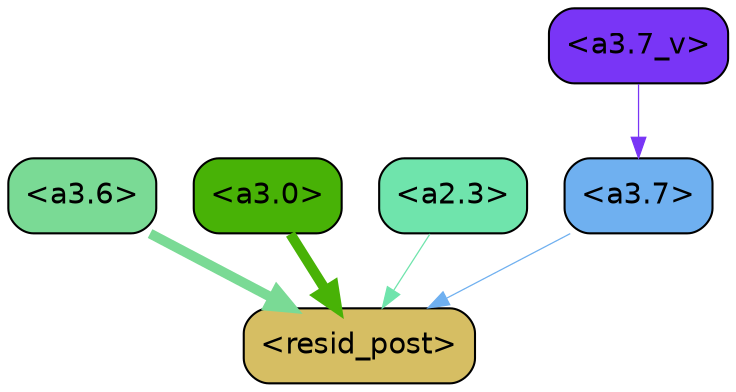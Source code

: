 strict digraph "" {
	graph [bgcolor=transparent,
		layout=dot,
		overlap=false,
		splines=true
	];
	"<a3.7>"	[color=black,
		fillcolor="#6fb0f0",
		fontname=Helvetica,
		shape=box,
		style="filled, rounded"];
	"<resid_post>"	[color=black,
		fillcolor="#d6be63",
		fontname=Helvetica,
		shape=box,
		style="filled, rounded"];
	"<a3.7>" -> "<resid_post>"	[color="#6fb0f0",
		penwidth=0.6];
	"<a3.6>"	[color=black,
		fillcolor="#7ada95",
		fontname=Helvetica,
		shape=box,
		style="filled, rounded"];
	"<a3.6>" -> "<resid_post>"	[color="#7ada95",
		penwidth=4.7534414529800415];
	"<a3.0>"	[color=black,
		fillcolor="#48b206",
		fontname=Helvetica,
		shape=box,
		style="filled, rounded"];
	"<a3.0>" -> "<resid_post>"	[color="#48b206",
		penwidth=4.898576855659485];
	"<a2.3>"	[color=black,
		fillcolor="#6fe4ac",
		fontname=Helvetica,
		shape=box,
		style="filled, rounded"];
	"<a2.3>" -> "<resid_post>"	[color="#6fe4ac",
		penwidth=0.6];
	"<a3.7_v>"	[color=black,
		fillcolor="#7935f6",
		fontname=Helvetica,
		shape=box,
		style="filled, rounded"];
	"<a3.7_v>" -> "<a3.7>"	[color="#7935f6",
		penwidth=0.6];
}
